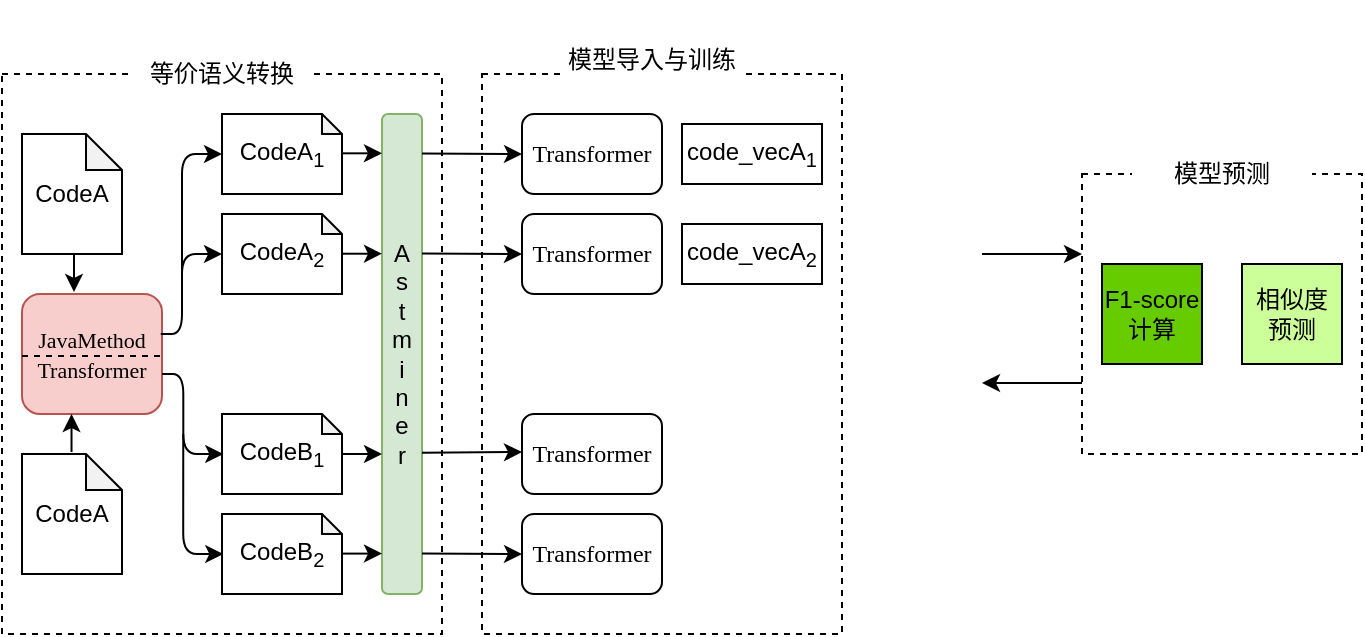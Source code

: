 <mxfile version="14.6.9" type="github">
  <diagram id="4fd6TbouU1RvE8j10C3i" name="Page-1">
    <mxGraphModel dx="539" dy="380" grid="1" gridSize="10" guides="1" tooltips="1" connect="1" arrows="1" fold="1" page="1" pageScale="1" pageWidth="827" pageHeight="1169" math="0" shadow="0">
      <root>
        <mxCell id="0" />
        <mxCell id="1" parent="0" />
        <mxCell id="a2b0RXaYXDIeXqXKKZ-i-1" value="" style="whiteSpace=wrap;html=1;dashed=1;" vertex="1" parent="1">
          <mxGeometry x="110" y="210" width="220" height="280" as="geometry" />
        </mxCell>
        <mxCell id="a2b0RXaYXDIeXqXKKZ-i-2" value="等价语义转换" style="text;html=1;align=center;verticalAlign=middle;whiteSpace=wrap;rounded=0;dashed=1;labelBackgroundColor=none;fillColor=#ffffff;" vertex="1" parent="1">
          <mxGeometry x="175" y="180" width="90" height="60" as="geometry" />
        </mxCell>
        <mxCell id="a2b0RXaYXDIeXqXKKZ-i-7" value="" style="whiteSpace=wrap;html=1;dashed=1;" vertex="1" parent="1">
          <mxGeometry x="350" y="210" width="180" height="280" as="geometry" />
        </mxCell>
        <mxCell id="a2b0RXaYXDIeXqXKKZ-i-8" value="模型导入与训练" style="text;html=1;align=center;verticalAlign=middle;whiteSpace=wrap;rounded=0;dashed=1;labelBackgroundColor=none;fillColor=#ffffff;" vertex="1" parent="1">
          <mxGeometry x="390" y="173" width="90" height="60" as="geometry" />
        </mxCell>
        <mxCell id="a2b0RXaYXDIeXqXKKZ-i-13" value="" style="whiteSpace=wrap;html=1;aspect=fixed;dashed=1;" vertex="1" parent="1">
          <mxGeometry x="650" y="260" width="140" height="140" as="geometry" />
        </mxCell>
        <mxCell id="a2b0RXaYXDIeXqXKKZ-i-14" value="模型预测" style="text;html=1;align=center;verticalAlign=middle;whiteSpace=wrap;rounded=0;dashed=1;labelBackgroundColor=none;fillColor=#ffffff;" vertex="1" parent="1">
          <mxGeometry x="675" y="230" width="90" height="60" as="geometry" />
        </mxCell>
        <mxCell id="a2b0RXaYXDIeXqXKKZ-i-15" value="&lt;div&gt;F1-score&lt;/div&gt;&lt;div&gt;计算&lt;br&gt;&lt;/div&gt;" style="whiteSpace=wrap;html=1;aspect=fixed;labelBackgroundColor=none;fillColor=#66CC00;" vertex="1" parent="1">
          <mxGeometry x="660" y="305" width="50" height="50" as="geometry" />
        </mxCell>
        <mxCell id="a2b0RXaYXDIeXqXKKZ-i-16" value="&lt;div&gt;相似度&lt;/div&gt;&lt;div&gt;预测&lt;br&gt;&lt;/div&gt;" style="whiteSpace=wrap;html=1;aspect=fixed;labelBackgroundColor=none;fillColor=#CCFF99;" vertex="1" parent="1">
          <mxGeometry x="730" y="305" width="50" height="50" as="geometry" />
        </mxCell>
        <mxCell id="a2b0RXaYXDIeXqXKKZ-i-17" value="" style="endArrow=classic;html=1;" edge="1" parent="1">
          <mxGeometry width="50" height="50" relative="1" as="geometry">
            <mxPoint x="600" y="300" as="sourcePoint" />
            <mxPoint x="650" y="300" as="targetPoint" />
          </mxGeometry>
        </mxCell>
        <mxCell id="a2b0RXaYXDIeXqXKKZ-i-18" value="" style="endArrow=classic;html=1;" edge="1" parent="1">
          <mxGeometry width="50" height="50" relative="1" as="geometry">
            <mxPoint x="650" y="364.5" as="sourcePoint" />
            <mxPoint x="600" y="364.5" as="targetPoint" />
          </mxGeometry>
        </mxCell>
        <mxCell id="a2b0RXaYXDIeXqXKKZ-i-19" value="CodeA" style="shape=note;whiteSpace=wrap;html=1;backgroundOutline=1;darkOpacity=0.05;size=18;" vertex="1" parent="1">
          <mxGeometry x="120" y="240" width="50" height="60" as="geometry" />
        </mxCell>
        <mxCell id="a2b0RXaYXDIeXqXKKZ-i-20" value="&lt;div&gt;&lt;font style=&quot;font-size: 11px&quot;&gt;&lt;span style=&quot;font-family: &amp;#34;times new roman&amp;#34; , serif ; color: black&quot; lang=&quot;EN-US&quot;&gt;JavaMethod&lt;/span&gt;&lt;/font&gt;&lt;/div&gt;&lt;div&gt;&lt;font style=&quot;font-size: 11px&quot;&gt;&lt;span style=&quot;font-family: &amp;#34;times new roman&amp;#34; , serif ; color: black&quot; lang=&quot;EN-US&quot;&gt;Transformer&lt;/span&gt;&lt;/font&gt;&lt;/div&gt;" style="rounded=1;whiteSpace=wrap;html=1;fillColor=#f8cecc;strokeColor=#b85450;" vertex="1" parent="1">
          <mxGeometry x="120" y="320" width="70" height="60" as="geometry" />
        </mxCell>
        <mxCell id="a2b0RXaYXDIeXqXKKZ-i-21" value="CodeA" style="shape=note;whiteSpace=wrap;html=1;backgroundOutline=1;darkOpacity=0.05;size=18;" vertex="1" parent="1">
          <mxGeometry x="120" y="400" width="50" height="60" as="geometry" />
        </mxCell>
        <mxCell id="a2b0RXaYXDIeXqXKKZ-i-23" value="" style="endArrow=classic;html=1;" edge="1" parent="1">
          <mxGeometry width="50" height="50" relative="1" as="geometry">
            <mxPoint x="146" y="300" as="sourcePoint" />
            <mxPoint x="146" y="319" as="targetPoint" />
          </mxGeometry>
        </mxCell>
        <mxCell id="a2b0RXaYXDIeXqXKKZ-i-24" value="" style="endArrow=classic;html=1;" edge="1" parent="1">
          <mxGeometry width="50" height="50" relative="1" as="geometry">
            <mxPoint x="144.76" y="399" as="sourcePoint" />
            <mxPoint x="144.76" y="380" as="targetPoint" />
          </mxGeometry>
        </mxCell>
        <mxCell id="a2b0RXaYXDIeXqXKKZ-i-26" value="" style="endArrow=none;dashed=1;html=1;exitX=0;exitY=0.5;exitDx=0;exitDy=0;" edge="1" parent="1">
          <mxGeometry width="50" height="50" relative="1" as="geometry">
            <mxPoint x="120" y="351" as="sourcePoint" />
            <mxPoint x="190" y="351" as="targetPoint" />
          </mxGeometry>
        </mxCell>
        <mxCell id="a2b0RXaYXDIeXqXKKZ-i-27" value="" style="edgeStyle=segmentEdgeStyle;endArrow=classic;html=1;exitX=0.991;exitY=0.333;exitDx=0;exitDy=0;exitPerimeter=0;" edge="1" parent="1" source="a2b0RXaYXDIeXqXKKZ-i-20">
          <mxGeometry width="50" height="50" relative="1" as="geometry">
            <mxPoint x="190" y="330" as="sourcePoint" />
            <mxPoint x="220" y="300" as="targetPoint" />
            <Array as="points">
              <mxPoint x="200" y="340" />
              <mxPoint x="200" y="300" />
            </Array>
          </mxGeometry>
        </mxCell>
        <mxCell id="a2b0RXaYXDIeXqXKKZ-i-29" value="" style="edgeStyle=segmentEdgeStyle;endArrow=classic;html=1;" edge="1" parent="1">
          <mxGeometry width="50" height="50" relative="1" as="geometry">
            <mxPoint x="200" y="310" as="sourcePoint" />
            <mxPoint x="220" y="250" as="targetPoint" />
            <Array as="points">
              <mxPoint x="200" y="250" />
            </Array>
          </mxGeometry>
        </mxCell>
        <mxCell id="a2b0RXaYXDIeXqXKKZ-i-30" value="CodeA&lt;sub&gt;1&lt;/sub&gt;" style="shape=note;whiteSpace=wrap;html=1;backgroundOutline=1;darkOpacity=0.05;size=10;" vertex="1" parent="1">
          <mxGeometry x="220" y="230" width="60" height="40" as="geometry" />
        </mxCell>
        <mxCell id="a2b0RXaYXDIeXqXKKZ-i-31" value="CodeA&lt;sub&gt;2&lt;/sub&gt;" style="shape=note;whiteSpace=wrap;html=1;backgroundOutline=1;darkOpacity=0.05;size=10;" vertex="1" parent="1">
          <mxGeometry x="220" y="280" width="60" height="40" as="geometry" />
        </mxCell>
        <mxCell id="a2b0RXaYXDIeXqXKKZ-i-36" value="" style="edgeStyle=segmentEdgeStyle;endArrow=classic;html=1;" edge="1" parent="1">
          <mxGeometry width="50" height="50" relative="1" as="geometry">
            <mxPoint x="200.63" y="390.02" as="sourcePoint" />
            <mxPoint x="220.63" y="450.02" as="targetPoint" />
            <Array as="points">
              <mxPoint x="200.63" y="450.02" />
            </Array>
          </mxGeometry>
        </mxCell>
        <mxCell id="a2b0RXaYXDIeXqXKKZ-i-37" value="" style="edgeStyle=segmentEdgeStyle;endArrow=classic;html=1;exitX=0.991;exitY=0.333;exitDx=0;exitDy=0;exitPerimeter=0;" edge="1" parent="1">
          <mxGeometry width="50" height="50" relative="1" as="geometry">
            <mxPoint x="190.0" y="360" as="sourcePoint" />
            <mxPoint x="220.63" y="400.02" as="targetPoint" />
            <Array as="points">
              <mxPoint x="200.63" y="360.02" />
              <mxPoint x="200.63" y="400.02" />
            </Array>
          </mxGeometry>
        </mxCell>
        <mxCell id="a2b0RXaYXDIeXqXKKZ-i-38" value="CodeB&lt;sub&gt;1&lt;/sub&gt;" style="shape=note;whiteSpace=wrap;html=1;backgroundOutline=1;darkOpacity=0.05;size=10;" vertex="1" parent="1">
          <mxGeometry x="220" y="380" width="60" height="40" as="geometry" />
        </mxCell>
        <mxCell id="a2b0RXaYXDIeXqXKKZ-i-39" value="CodeB&lt;sub&gt;2&lt;/sub&gt;" style="shape=note;whiteSpace=wrap;html=1;backgroundOutline=1;darkOpacity=0.05;size=10;" vertex="1" parent="1">
          <mxGeometry x="220" y="430" width="60" height="40" as="geometry" />
        </mxCell>
        <mxCell id="a2b0RXaYXDIeXqXKKZ-i-41" value="&lt;div&gt;A&lt;/div&gt;&lt;div&gt;s&lt;br&gt;&lt;/div&gt;&lt;div&gt;t&lt;/div&gt;&lt;div&gt;m&lt;/div&gt;&lt;div&gt;i&lt;/div&gt;&lt;div&gt;n&lt;/div&gt;&lt;div&gt;e&lt;/div&gt;&lt;div&gt;r&lt;br&gt;&lt;/div&gt;" style="rounded=1;whiteSpace=wrap;html=1;fillColor=#d5e8d4;strokeColor=#82b366;" vertex="1" parent="1">
          <mxGeometry x="300" y="230" width="20" height="240" as="geometry" />
        </mxCell>
        <mxCell id="a2b0RXaYXDIeXqXKKZ-i-42" value="" style="endArrow=classic;html=1;" edge="1" parent="1">
          <mxGeometry width="50" height="50" relative="1" as="geometry">
            <mxPoint x="280" y="249.66" as="sourcePoint" />
            <mxPoint x="300" y="249.66" as="targetPoint" />
          </mxGeometry>
        </mxCell>
        <mxCell id="a2b0RXaYXDIeXqXKKZ-i-43" value="" style="endArrow=classic;html=1;" edge="1" parent="1">
          <mxGeometry width="50" height="50" relative="1" as="geometry">
            <mxPoint x="280" y="299.86" as="sourcePoint" />
            <mxPoint x="300" y="299.86" as="targetPoint" />
          </mxGeometry>
        </mxCell>
        <mxCell id="a2b0RXaYXDIeXqXKKZ-i-44" value="" style="endArrow=classic;html=1;" edge="1" parent="1">
          <mxGeometry width="50" height="50" relative="1" as="geometry">
            <mxPoint x="280" y="400" as="sourcePoint" />
            <mxPoint x="300" y="400" as="targetPoint" />
          </mxGeometry>
        </mxCell>
        <mxCell id="a2b0RXaYXDIeXqXKKZ-i-45" value="" style="endArrow=classic;html=1;" edge="1" parent="1">
          <mxGeometry width="50" height="50" relative="1" as="geometry">
            <mxPoint x="280" y="449.8" as="sourcePoint" />
            <mxPoint x="300" y="449.8" as="targetPoint" />
          </mxGeometry>
        </mxCell>
        <mxCell id="a2b0RXaYXDIeXqXKKZ-i-6" value="" style="endArrow=classic;html=1;" edge="1" parent="1">
          <mxGeometry width="50" height="50" relative="1" as="geometry">
            <mxPoint x="320" y="249.71" as="sourcePoint" />
            <mxPoint x="370" y="250" as="targetPoint" />
          </mxGeometry>
        </mxCell>
        <mxCell id="a2b0RXaYXDIeXqXKKZ-i-46" value="" style="endArrow=classic;html=1;" edge="1" parent="1">
          <mxGeometry width="50" height="50" relative="1" as="geometry">
            <mxPoint x="320" y="299.71" as="sourcePoint" />
            <mxPoint x="370" y="300" as="targetPoint" />
          </mxGeometry>
        </mxCell>
        <mxCell id="a2b0RXaYXDIeXqXKKZ-i-47" value="" style="endArrow=classic;html=1;" edge="1" parent="1">
          <mxGeometry width="50" height="50" relative="1" as="geometry">
            <mxPoint x="320" y="399.43" as="sourcePoint" />
            <mxPoint x="370" y="399" as="targetPoint" />
          </mxGeometry>
        </mxCell>
        <mxCell id="a2b0RXaYXDIeXqXKKZ-i-48" value="" style="endArrow=classic;html=1;" edge="1" parent="1">
          <mxGeometry width="50" height="50" relative="1" as="geometry">
            <mxPoint x="320" y="449.71" as="sourcePoint" />
            <mxPoint x="370" y="450" as="targetPoint" />
          </mxGeometry>
        </mxCell>
        <mxCell id="a2b0RXaYXDIeXqXKKZ-i-49" value="&lt;font size=&quot;1&quot;&gt;&lt;span style=&quot;font-size: 12px ; font-family: &amp;#34;times new roman&amp;#34; , serif&quot; lang=&quot;EN-US&quot;&gt;Transformer&lt;/span&gt;&lt;/font&gt;" style="rounded=1;whiteSpace=wrap;html=1;" vertex="1" parent="1">
          <mxGeometry x="370" y="230" width="70" height="40" as="geometry" />
        </mxCell>
        <mxCell id="a2b0RXaYXDIeXqXKKZ-i-50" value="&lt;font size=&quot;1&quot;&gt;&lt;span style=&quot;font-size: 12px ; font-family: &amp;#34;times new roman&amp;#34; , serif&quot; lang=&quot;EN-US&quot;&gt;Transformer&lt;/span&gt;&lt;/font&gt;" style="rounded=1;whiteSpace=wrap;html=1;" vertex="1" parent="1">
          <mxGeometry x="370" y="280" width="70" height="40" as="geometry" />
        </mxCell>
        <mxCell id="a2b0RXaYXDIeXqXKKZ-i-51" value="&lt;font size=&quot;1&quot;&gt;&lt;span style=&quot;font-size: 12px ; font-family: &amp;#34;times new roman&amp;#34; , serif&quot; lang=&quot;EN-US&quot;&gt;Transformer&lt;/span&gt;&lt;/font&gt;" style="rounded=1;whiteSpace=wrap;html=1;" vertex="1" parent="1">
          <mxGeometry x="370" y="380" width="70" height="40" as="geometry" />
        </mxCell>
        <mxCell id="a2b0RXaYXDIeXqXKKZ-i-52" value="&lt;font size=&quot;1&quot;&gt;&lt;span style=&quot;font-size: 12px ; font-family: &amp;#34;times new roman&amp;#34; , serif&quot; lang=&quot;EN-US&quot;&gt;Transformer&lt;/span&gt;&lt;/font&gt;" style="rounded=1;whiteSpace=wrap;html=1;" vertex="1" parent="1">
          <mxGeometry x="370" y="430" width="70" height="40" as="geometry" />
        </mxCell>
        <mxCell id="a2b0RXaYXDIeXqXKKZ-i-53" value="code_vecA&lt;sub&gt;1&lt;/sub&gt;" style="rounded=0;whiteSpace=wrap;html=1;" vertex="1" parent="1">
          <mxGeometry x="450" y="235" width="70" height="30" as="geometry" />
        </mxCell>
        <mxCell id="a2b0RXaYXDIeXqXKKZ-i-54" value="code_vecA&lt;sub&gt;2&lt;/sub&gt;" style="rounded=0;whiteSpace=wrap;html=1;" vertex="1" parent="1">
          <mxGeometry x="450" y="285" width="70" height="30" as="geometry" />
        </mxCell>
      </root>
    </mxGraphModel>
  </diagram>
</mxfile>
